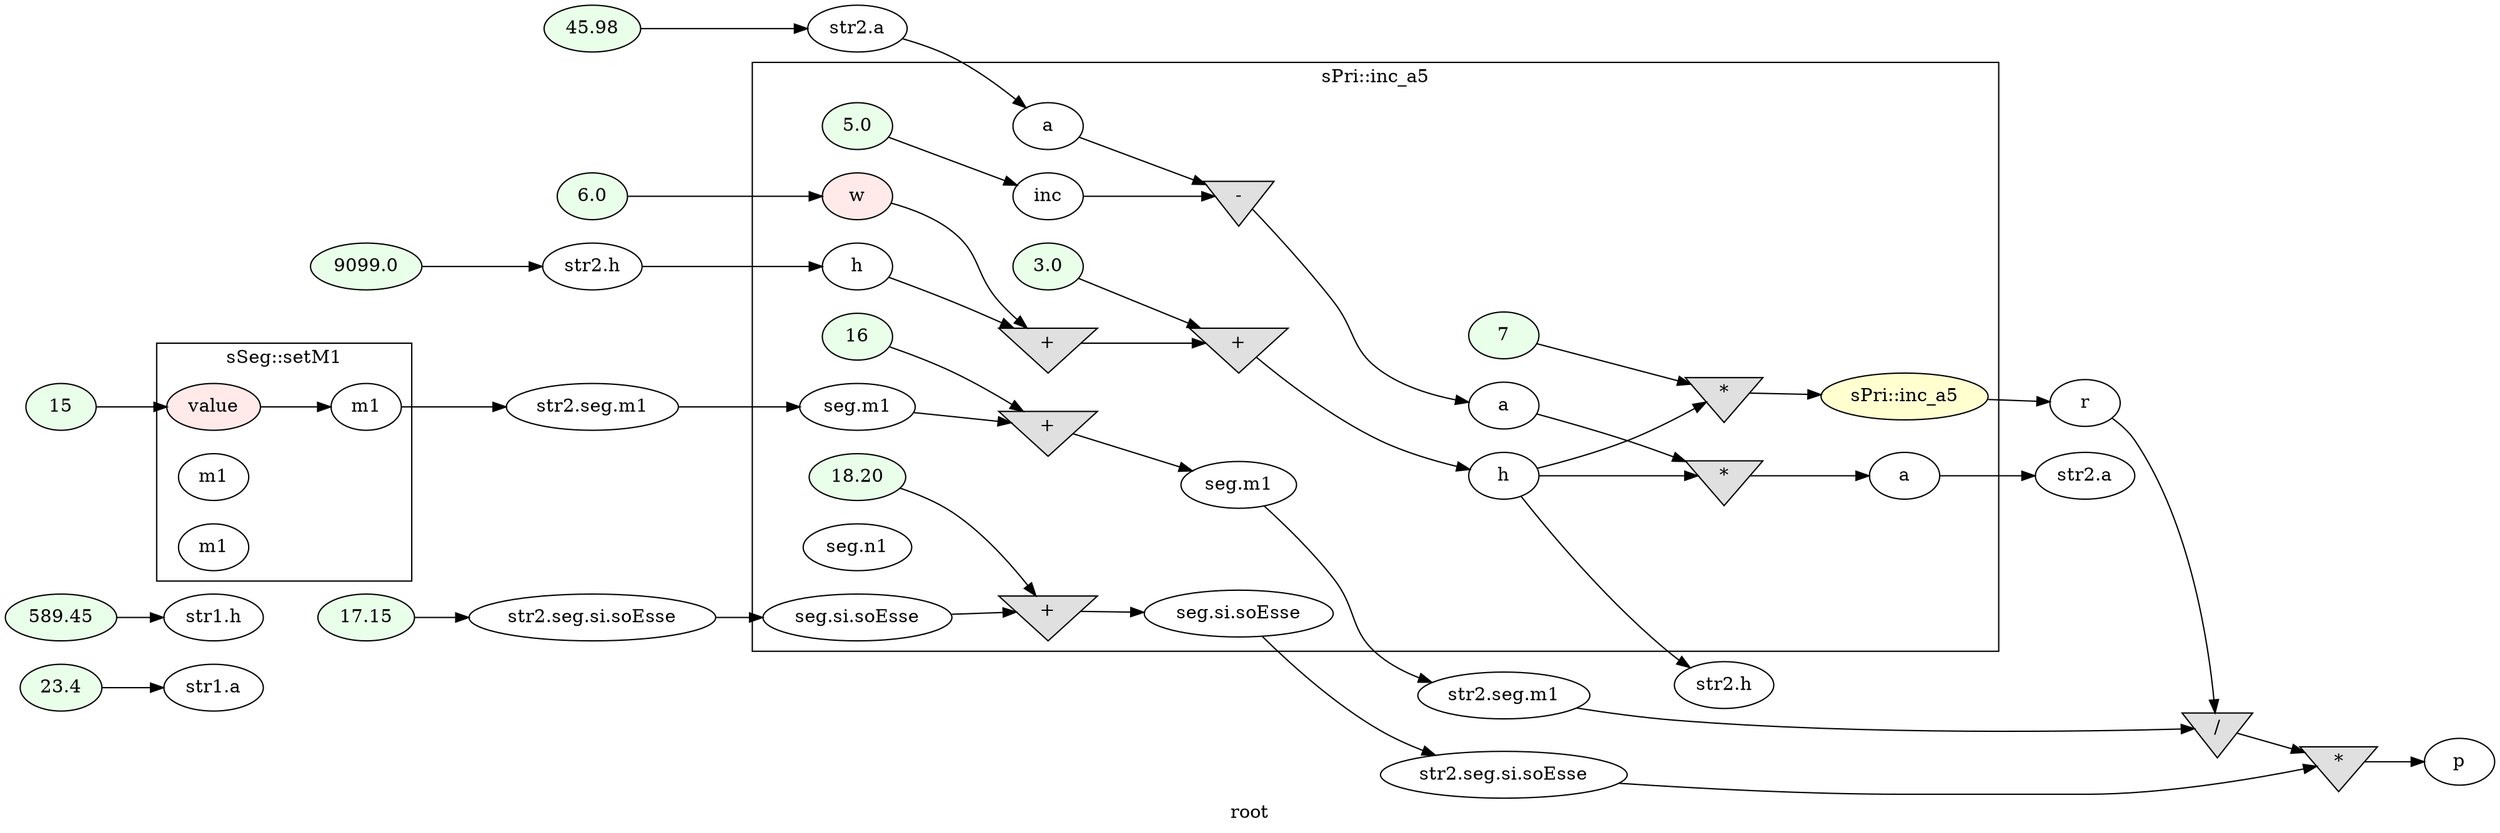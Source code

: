 digraph G
{
rankdir=LR;
label = "root";
	node_000042 [ label = "23.4", style=filled, fillcolor="#E9FFE9", startingline=43 ]
	node_000043 [ label = "str1.a", startingline=43 ]
	node_000044 [ label = "589.45", style=filled, fillcolor="#E9FFE9", startingline=44 ]
	node_000045 [ label = "str1.h", startingline=44 ]
	node_000046 [ label = "45.98", style=filled, fillcolor="#E9FFE9", startingline=46 ]
	node_000047 [ label = "str2.a", startingline=46 ]
	node_000048 [ label = "9099.0", style=filled, fillcolor="#E9FFE9", startingline=47 ]
	node_000049 [ label = "str2.h", startingline=47 ]
	node_000050 [ label = "15", style=filled, fillcolor="#E9FFE9", startingline=49 ]
	node_000055 [ label = "str2.seg.m1", startingline=49 ]
	node_000056 [ label = "17.15", style=filled, fillcolor="#E9FFE9", startingline=50 ]
	node_000057 [ label = "str2.seg.si.soEsse", startingline=50 ]
	node_000058 [ label = "6.0", style=filled, fillcolor="#E9FFE9", startingline=52 ]
	node_000084 [ label = "str2.a", startingline=52 ]
	node_000085 [ label = "str2.seg.si.soEsse", startingline=52 ]
	node_000086 [ label = "str2.seg.m1", startingline=52 ]
	node_000087 [ label = "str2.h", startingline=52 ]
	node_000088 [ label = "r", startingline=52 ]
	node_000089 [ label = "/", shape=invtriangle, style=filled, fillcolor="#E0E0E0", startingline=54 ]
	node_000090 [ label = "*", shape=invtriangle, style=filled, fillcolor="#E0E0E0", startingline=54 ]
	node_000091 [ label = "p", startingline=54 ]
subgraph cluster_1 {
label = "sSeg::setM1";
parent = "G";
startingline = 49;
	node_000051 [ label = "value", style=filled, fillcolor="#FFE9E9", startingline=15 ]
	node_000052 [ label = "m1", startingline=17 ]
	node_000053 [ label = "m1", startingline=-2 ]
	node_000054 [ label = "m1", startingline=16 ]
}
subgraph cluster_2 {
label = "sPri::inc_a5";
parent = "G";
startingline = 52;
	node_000059 [ label = "w", style=filled, fillcolor="#FFE9E9", startingline=27 ]
	node_000060 [ label = "5.0", style=filled, fillcolor="#E9FFE9", startingline=30 ]
	node_000061 [ label = "inc", startingline=30 ]
	node_000062 [ label = "-", shape=invtriangle, style=filled, fillcolor="#E0E0E0", startingline=31 ]
	node_000063 [ label = "a", startingline=31 ]
	node_000064 [ label = "+", shape=invtriangle, style=filled, fillcolor="#E0E0E0", startingline=32 ]
	node_000065 [ label = "3.0", style=filled, fillcolor="#E9FFE9", startingline=32 ]
	node_000066 [ label = "+", shape=invtriangle, style=filled, fillcolor="#E0E0E0", startingline=32 ]
	node_000067 [ label = "*", shape=invtriangle, style=filled, fillcolor="#E0E0E0", startingline=33 ]
	node_000068 [ label = "16", style=filled, fillcolor="#E9FFE9", startingline=34 ]
	node_000069 [ label = "+", shape=invtriangle, style=filled, fillcolor="#E0E0E0", startingline=34 ]
	node_000070 [ label = "18.20", style=filled, fillcolor="#E9FFE9", startingline=35 ]
	node_000071 [ label = "+", shape=invtriangle, style=filled, fillcolor="#E0E0E0", startingline=35 ]
	node_000072 [ label = "7", style=filled, fillcolor="#E9FFE9", startingline=36 ]
	node_000073 [ label = "*", shape=invtriangle, style=filled, fillcolor="#E0E0E0", startingline=36 ]
	node_000074 [ label = "sPri::inc_a5", style=filled, fillcolor="#FFFFD0", startingline=36 ]
	node_000075 [ label = "a", startingline=-2 ]
	node_000076 [ label = "seg.si.soEsse", startingline=-2 ]
	node_000077 [ label = "seg.m1", startingline=-2 ]
	node_000078 [ label = "seg.n1", startingline=-2 ]
	node_000079 [ label = "h", startingline=-2 ]
	node_000080 [ label = "a", startingline=28 ]
	node_000081 [ label = "seg.si.soEsse", startingline=28 ]
	node_000082 [ label = "seg.m1", startingline=28 ]
	node_000083 [ label = "h", startingline=28 ]
}
	node_000042 -> node_000043
	node_000044 -> node_000045
	node_000046 -> node_000047
	node_000047 -> node_000075
	node_000048 -> node_000049
	node_000049 -> node_000079
	node_000050 -> node_000051
	node_000055 -> node_000077
	node_000056 -> node_000057
	node_000057 -> node_000076
	node_000058 -> node_000059
	node_000085 -> node_000090
	node_000086 -> node_000089
	node_000088 -> node_000089
	node_000089 -> node_000090
	node_000090 -> node_000091
	node_000051 -> node_000054
	node_000054 -> node_000055
	node_000059 -> node_000064
	node_000060 -> node_000061
	node_000061 -> node_000062
	node_000062 -> node_000063
	node_000063 -> node_000067
	node_000064 -> node_000066
	node_000065 -> node_000066
	node_000066 -> node_000083
	node_000067 -> node_000080
	node_000068 -> node_000069
	node_000069 -> node_000082
	node_000070 -> node_000071
	node_000071 -> node_000081
	node_000072 -> node_000073
	node_000073 -> node_000074
	node_000074 -> node_000088
	node_000075 -> node_000062
	node_000076 -> node_000071
	node_000077 -> node_000069
	node_000079 -> node_000064
	node_000080 -> node_000084
	node_000081 -> node_000085
	node_000082 -> node_000086
	node_000083 -> node_000067
	node_000083 -> node_000073
	node_000083 -> node_000087
}
